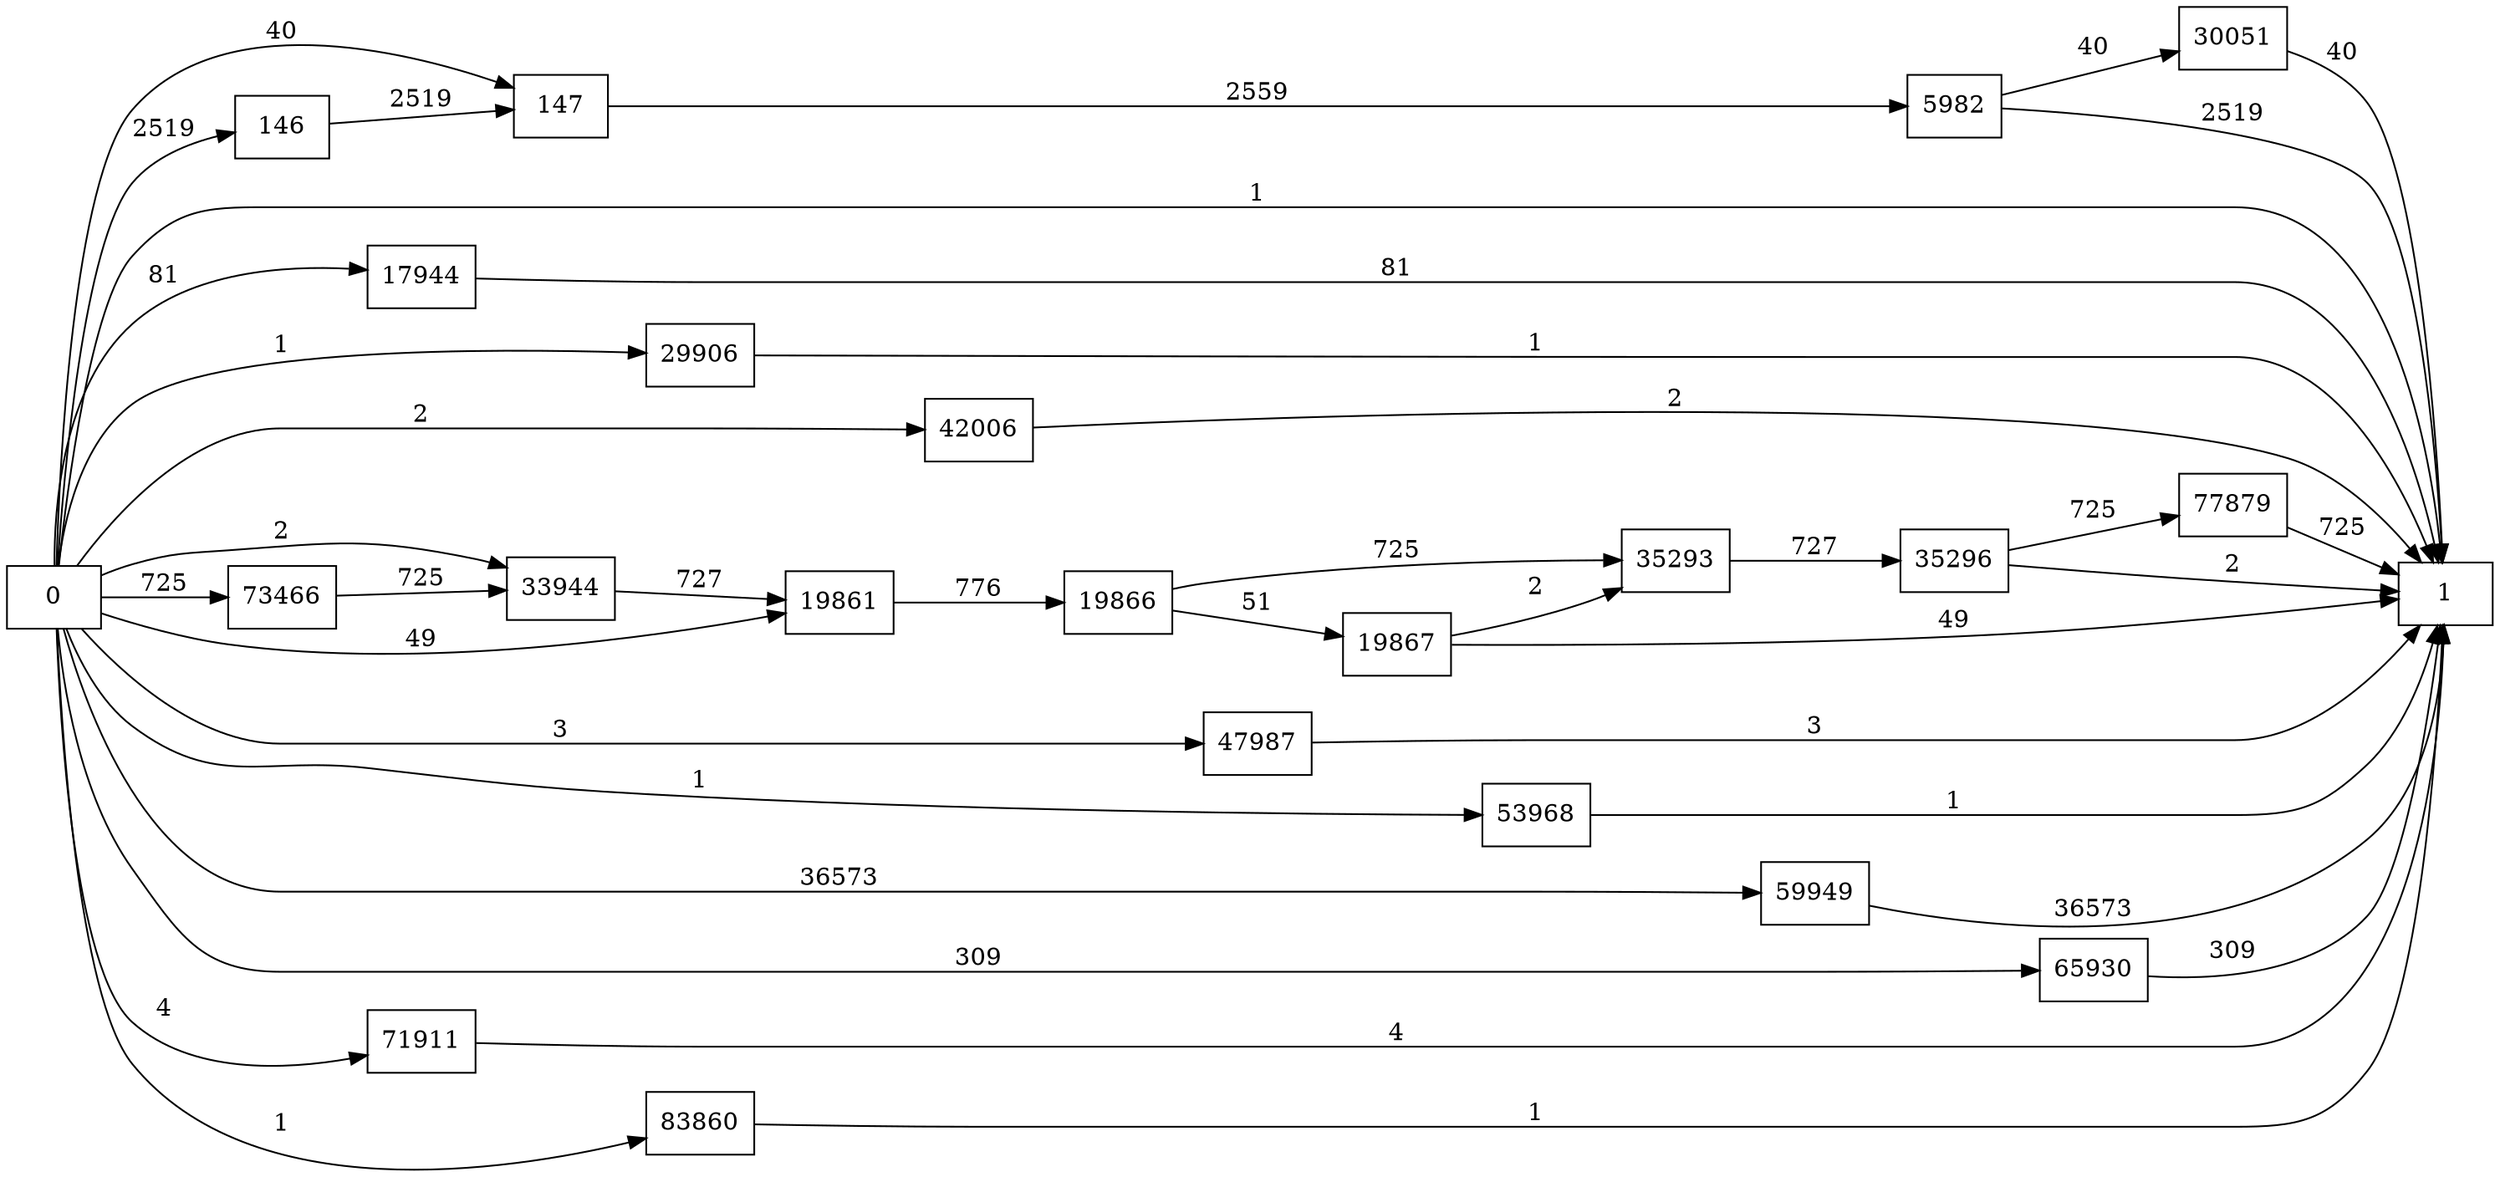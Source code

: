 digraph {
	graph [rankdir=LR]
	node [shape=rectangle]
	146 -> 147 [label=2519]
	147 -> 5982 [label=2559]
	5982 -> 1 [label=2519]
	5982 -> 30051 [label=40]
	17944 -> 1 [label=81]
	19861 -> 19866 [label=776]
	19866 -> 19867 [label=51]
	19866 -> 35293 [label=725]
	19867 -> 1 [label=49]
	19867 -> 35293 [label=2]
	29906 -> 1 [label=1]
	30051 -> 1 [label=40]
	33944 -> 19861 [label=727]
	35293 -> 35296 [label=727]
	35296 -> 1 [label=2]
	35296 -> 77879 [label=725]
	42006 -> 1 [label=2]
	47987 -> 1 [label=3]
	53968 -> 1 [label=1]
	59949 -> 1 [label=36573]
	65930 -> 1 [label=309]
	71911 -> 1 [label=4]
	73466 -> 33944 [label=725]
	77879 -> 1 [label=725]
	83860 -> 1 [label=1]
	0 -> 147 [label=40]
	0 -> 146 [label=2519]
	0 -> 1 [label=1]
	0 -> 17944 [label=81]
	0 -> 19861 [label=49]
	0 -> 29906 [label=1]
	0 -> 33944 [label=2]
	0 -> 42006 [label=2]
	0 -> 47987 [label=3]
	0 -> 53968 [label=1]
	0 -> 59949 [label=36573]
	0 -> 65930 [label=309]
	0 -> 71911 [label=4]
	0 -> 73466 [label=725]
	0 -> 83860 [label=1]
}

